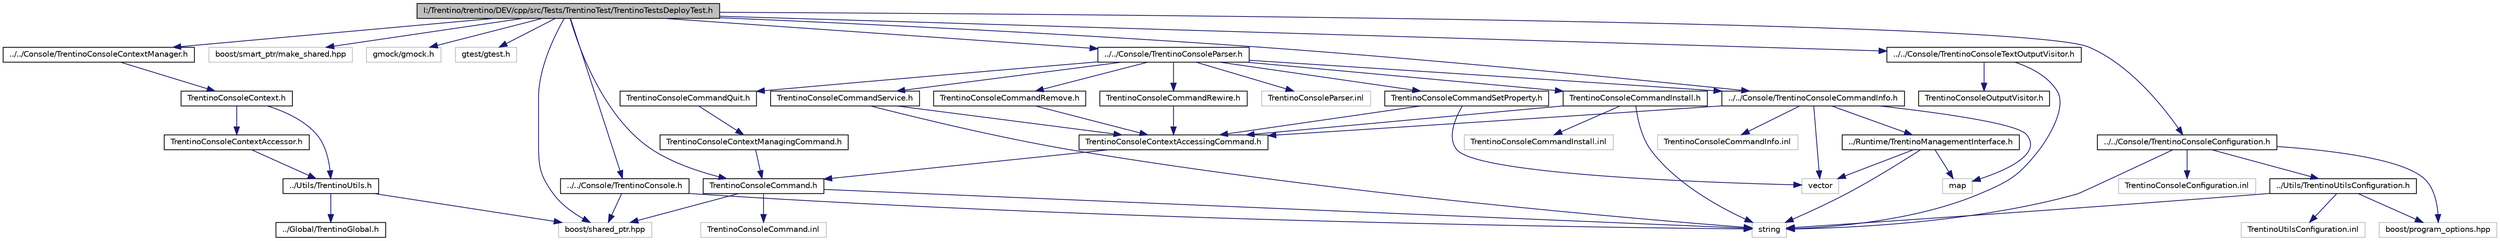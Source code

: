 digraph G
{
  edge [fontname="Helvetica",fontsize="10",labelfontname="Helvetica",labelfontsize="10"];
  node [fontname="Helvetica",fontsize="10",shape=record];
  Node1 [label="I:/Trentino/trentino/DEV/cpp/src/Tests/TrentinoTest/TrentinoTestsDeployTest.h",height=0.2,width=0.4,color="black", fillcolor="grey75", style="filled" fontcolor="black"];
  Node1 -> Node2 [color="midnightblue",fontsize="10",style="solid",fontname="Helvetica"];
  Node2 [label="boost/shared_ptr.hpp",height=0.2,width=0.4,color="grey75", fillcolor="white", style="filled"];
  Node1 -> Node3 [color="midnightblue",fontsize="10",style="solid",fontname="Helvetica"];
  Node3 [label="boost/smart_ptr/make_shared.hpp",height=0.2,width=0.4,color="grey75", fillcolor="white", style="filled"];
  Node1 -> Node4 [color="midnightblue",fontsize="10",style="solid",fontname="Helvetica"];
  Node4 [label="gmock/gmock.h",height=0.2,width=0.4,color="grey75", fillcolor="white", style="filled"];
  Node1 -> Node5 [color="midnightblue",fontsize="10",style="solid",fontname="Helvetica"];
  Node5 [label="gtest/gtest.h",height=0.2,width=0.4,color="grey75", fillcolor="white", style="filled"];
  Node1 -> Node6 [color="midnightblue",fontsize="10",style="solid",fontname="Helvetica"];
  Node6 [label="../../Console/TrentinoConsoleCommandInfo.h",height=0.2,width=0.4,color="black", fillcolor="white", style="filled",URL="$_trentino_console_command_info_8h.html"];
  Node6 -> Node7 [color="midnightblue",fontsize="10",style="solid",fontname="Helvetica"];
  Node7 [label="TrentinoConsoleContextAccessingCommand.h",height=0.2,width=0.4,color="black", fillcolor="white", style="filled",URL="$_trentino_console_context_accessing_command_8h.html"];
  Node7 -> Node8 [color="midnightblue",fontsize="10",style="solid",fontname="Helvetica"];
  Node8 [label="TrentinoConsoleCommand.h",height=0.2,width=0.4,color="black", fillcolor="white", style="filled",URL="$_trentino_console_command_8h.html"];
  Node8 -> Node2 [color="midnightblue",fontsize="10",style="solid",fontname="Helvetica"];
  Node8 -> Node9 [color="midnightblue",fontsize="10",style="solid",fontname="Helvetica"];
  Node9 [label="string",height=0.2,width=0.4,color="grey75", fillcolor="white", style="filled"];
  Node8 -> Node10 [color="midnightblue",fontsize="10",style="solid",fontname="Helvetica"];
  Node10 [label="TrentinoConsoleCommand.inl",height=0.2,width=0.4,color="grey75", fillcolor="white", style="filled"];
  Node6 -> Node11 [color="midnightblue",fontsize="10",style="solid",fontname="Helvetica"];
  Node11 [label="map",height=0.2,width=0.4,color="grey75", fillcolor="white", style="filled"];
  Node6 -> Node12 [color="midnightblue",fontsize="10",style="solid",fontname="Helvetica"];
  Node12 [label="vector",height=0.2,width=0.4,color="grey75", fillcolor="white", style="filled"];
  Node6 -> Node13 [color="midnightblue",fontsize="10",style="solid",fontname="Helvetica"];
  Node13 [label="../Runtime/TrentinoManagementInterface.h",height=0.2,width=0.4,color="black", fillcolor="white", style="filled",URL="$_trentino_management_interface_8h.html"];
  Node13 -> Node11 [color="midnightblue",fontsize="10",style="solid",fontname="Helvetica"];
  Node13 -> Node9 [color="midnightblue",fontsize="10",style="solid",fontname="Helvetica"];
  Node13 -> Node12 [color="midnightblue",fontsize="10",style="solid",fontname="Helvetica"];
  Node6 -> Node14 [color="midnightblue",fontsize="10",style="solid",fontname="Helvetica"];
  Node14 [label="TrentinoConsoleCommandInfo.inl",height=0.2,width=0.4,color="grey75", fillcolor="white", style="filled"];
  Node1 -> Node15 [color="midnightblue",fontsize="10",style="solid",fontname="Helvetica"];
  Node15 [label="../../Console/TrentinoConsoleContextManager.h",height=0.2,width=0.4,color="black", fillcolor="white", style="filled",URL="$_trentino_console_context_manager_8h.html"];
  Node15 -> Node16 [color="midnightblue",fontsize="10",style="solid",fontname="Helvetica"];
  Node16 [label="TrentinoConsoleContext.h",height=0.2,width=0.4,color="black", fillcolor="white", style="filled",URL="$_trentino_console_context_8h.html"];
  Node16 -> Node17 [color="midnightblue",fontsize="10",style="solid",fontname="Helvetica"];
  Node17 [label="TrentinoConsoleContextAccessor.h",height=0.2,width=0.4,color="black", fillcolor="white", style="filled",URL="$_trentino_console_context_accessor_8h.html"];
  Node17 -> Node18 [color="midnightblue",fontsize="10",style="solid",fontname="Helvetica"];
  Node18 [label="../Utils/TrentinoUtils.h",height=0.2,width=0.4,color="black", fillcolor="white", style="filled",URL="$_trentino_utils_8h.html"];
  Node18 -> Node2 [color="midnightblue",fontsize="10",style="solid",fontname="Helvetica"];
  Node18 -> Node19 [color="midnightblue",fontsize="10",style="solid",fontname="Helvetica"];
  Node19 [label="../Global/TrentinoGlobal.h",height=0.2,width=0.4,color="black", fillcolor="white", style="filled",URL="$_trentino_global_8h.html"];
  Node16 -> Node18 [color="midnightblue",fontsize="10",style="solid",fontname="Helvetica"];
  Node1 -> Node20 [color="midnightblue",fontsize="10",style="solid",fontname="Helvetica"];
  Node20 [label="../../Console/TrentinoConsole.h",height=0.2,width=0.4,color="black", fillcolor="white", style="filled",URL="$_trentino_console_8h.html"];
  Node20 -> Node9 [color="midnightblue",fontsize="10",style="solid",fontname="Helvetica"];
  Node20 -> Node2 [color="midnightblue",fontsize="10",style="solid",fontname="Helvetica"];
  Node1 -> Node21 [color="midnightblue",fontsize="10",style="solid",fontname="Helvetica"];
  Node21 [label="../../Console/TrentinoConsoleTextOutputVisitor.h",height=0.2,width=0.4,color="black", fillcolor="white", style="filled",URL="$_trentino_console_text_output_visitor_8h.html"];
  Node21 -> Node22 [color="midnightblue",fontsize="10",style="solid",fontname="Helvetica"];
  Node22 [label="TrentinoConsoleOutputVisitor.h",height=0.2,width=0.4,color="black", fillcolor="white", style="filled",URL="$_trentino_console_output_visitor_8h.html"];
  Node21 -> Node9 [color="midnightblue",fontsize="10",style="solid",fontname="Helvetica"];
  Node1 -> Node8 [color="midnightblue",fontsize="10",style="solid",fontname="Helvetica"];
  Node1 -> Node23 [color="midnightblue",fontsize="10",style="solid",fontname="Helvetica"];
  Node23 [label="../../Console/TrentinoConsoleParser.h",height=0.2,width=0.4,color="black", fillcolor="white", style="filled",URL="$_trentino_console_parser_8h.html"];
  Node23 -> Node6 [color="midnightblue",fontsize="10",style="solid",fontname="Helvetica"];
  Node23 -> Node24 [color="midnightblue",fontsize="10",style="solid",fontname="Helvetica"];
  Node24 [label="TrentinoConsoleCommandInstall.h",height=0.2,width=0.4,color="black", fillcolor="white", style="filled",URL="$_trentino_console_command_install_8h.html"];
  Node24 -> Node7 [color="midnightblue",fontsize="10",style="solid",fontname="Helvetica"];
  Node24 -> Node9 [color="midnightblue",fontsize="10",style="solid",fontname="Helvetica"];
  Node24 -> Node25 [color="midnightblue",fontsize="10",style="solid",fontname="Helvetica"];
  Node25 [label="TrentinoConsoleCommandInstall.inl",height=0.2,width=0.4,color="grey75", fillcolor="white", style="filled"];
  Node23 -> Node26 [color="midnightblue",fontsize="10",style="solid",fontname="Helvetica"];
  Node26 [label="TrentinoConsoleCommandQuit.h",height=0.2,width=0.4,color="black", fillcolor="white", style="filled",URL="$_trentino_console_command_quit_8h.html"];
  Node26 -> Node27 [color="midnightblue",fontsize="10",style="solid",fontname="Helvetica"];
  Node27 [label="TrentinoConsoleContextManagingCommand.h",height=0.2,width=0.4,color="black", fillcolor="white", style="filled",URL="$_trentino_console_context_managing_command_8h.html"];
  Node27 -> Node8 [color="midnightblue",fontsize="10",style="solid",fontname="Helvetica"];
  Node23 -> Node28 [color="midnightblue",fontsize="10",style="solid",fontname="Helvetica"];
  Node28 [label="TrentinoConsoleCommandRemove.h",height=0.2,width=0.4,color="black", fillcolor="white", style="filled",URL="$_trentino_console_command_remove_8h.html"];
  Node28 -> Node7 [color="midnightblue",fontsize="10",style="solid",fontname="Helvetica"];
  Node23 -> Node29 [color="midnightblue",fontsize="10",style="solid",fontname="Helvetica"];
  Node29 [label="TrentinoConsoleCommandRewire.h",height=0.2,width=0.4,color="black", fillcolor="white", style="filled",URL="$_trentino_console_command_rewire_8h.html"];
  Node29 -> Node7 [color="midnightblue",fontsize="10",style="solid",fontname="Helvetica"];
  Node23 -> Node30 [color="midnightblue",fontsize="10",style="solid",fontname="Helvetica"];
  Node30 [label="TrentinoConsoleCommandService.h",height=0.2,width=0.4,color="black", fillcolor="white", style="filled",URL="$_trentino_console_command_service_8h.html"];
  Node30 -> Node7 [color="midnightblue",fontsize="10",style="solid",fontname="Helvetica"];
  Node30 -> Node9 [color="midnightblue",fontsize="10",style="solid",fontname="Helvetica"];
  Node23 -> Node31 [color="midnightblue",fontsize="10",style="solid",fontname="Helvetica"];
  Node31 [label="TrentinoConsoleCommandSetProperty.h",height=0.2,width=0.4,color="black", fillcolor="white", style="filled",URL="$_trentino_console_command_set_property_8h.html"];
  Node31 -> Node7 [color="midnightblue",fontsize="10",style="solid",fontname="Helvetica"];
  Node31 -> Node12 [color="midnightblue",fontsize="10",style="solid",fontname="Helvetica"];
  Node23 -> Node32 [color="midnightblue",fontsize="10",style="solid",fontname="Helvetica"];
  Node32 [label="TrentinoConsoleParser.inl",height=0.2,width=0.4,color="grey75", fillcolor="white", style="filled"];
  Node1 -> Node33 [color="midnightblue",fontsize="10",style="solid",fontname="Helvetica"];
  Node33 [label="../../Console/TrentinoConsoleConfiguration.h",height=0.2,width=0.4,color="black", fillcolor="white", style="filled",URL="$_trentino_console_configuration_8h.html"];
  Node33 -> Node9 [color="midnightblue",fontsize="10",style="solid",fontname="Helvetica"];
  Node33 -> Node34 [color="midnightblue",fontsize="10",style="solid",fontname="Helvetica"];
  Node34 [label="../Utils/TrentinoUtilsConfiguration.h",height=0.2,width=0.4,color="black", fillcolor="white", style="filled",URL="$_trentino_utils_configuration_8h.html"];
  Node34 -> Node9 [color="midnightblue",fontsize="10",style="solid",fontname="Helvetica"];
  Node34 -> Node35 [color="midnightblue",fontsize="10",style="solid",fontname="Helvetica"];
  Node35 [label="boost/program_options.hpp",height=0.2,width=0.4,color="grey75", fillcolor="white", style="filled"];
  Node34 -> Node36 [color="midnightblue",fontsize="10",style="solid",fontname="Helvetica"];
  Node36 [label="TrentinoUtilsConfiguration.inl",height=0.2,width=0.4,color="grey75", fillcolor="white", style="filled"];
  Node33 -> Node37 [color="midnightblue",fontsize="10",style="solid",fontname="Helvetica"];
  Node37 [label="TrentinoConsoleConfiguration.inl",height=0.2,width=0.4,color="grey75", fillcolor="white", style="filled"];
  Node33 -> Node35 [color="midnightblue",fontsize="10",style="solid",fontname="Helvetica"];
}
